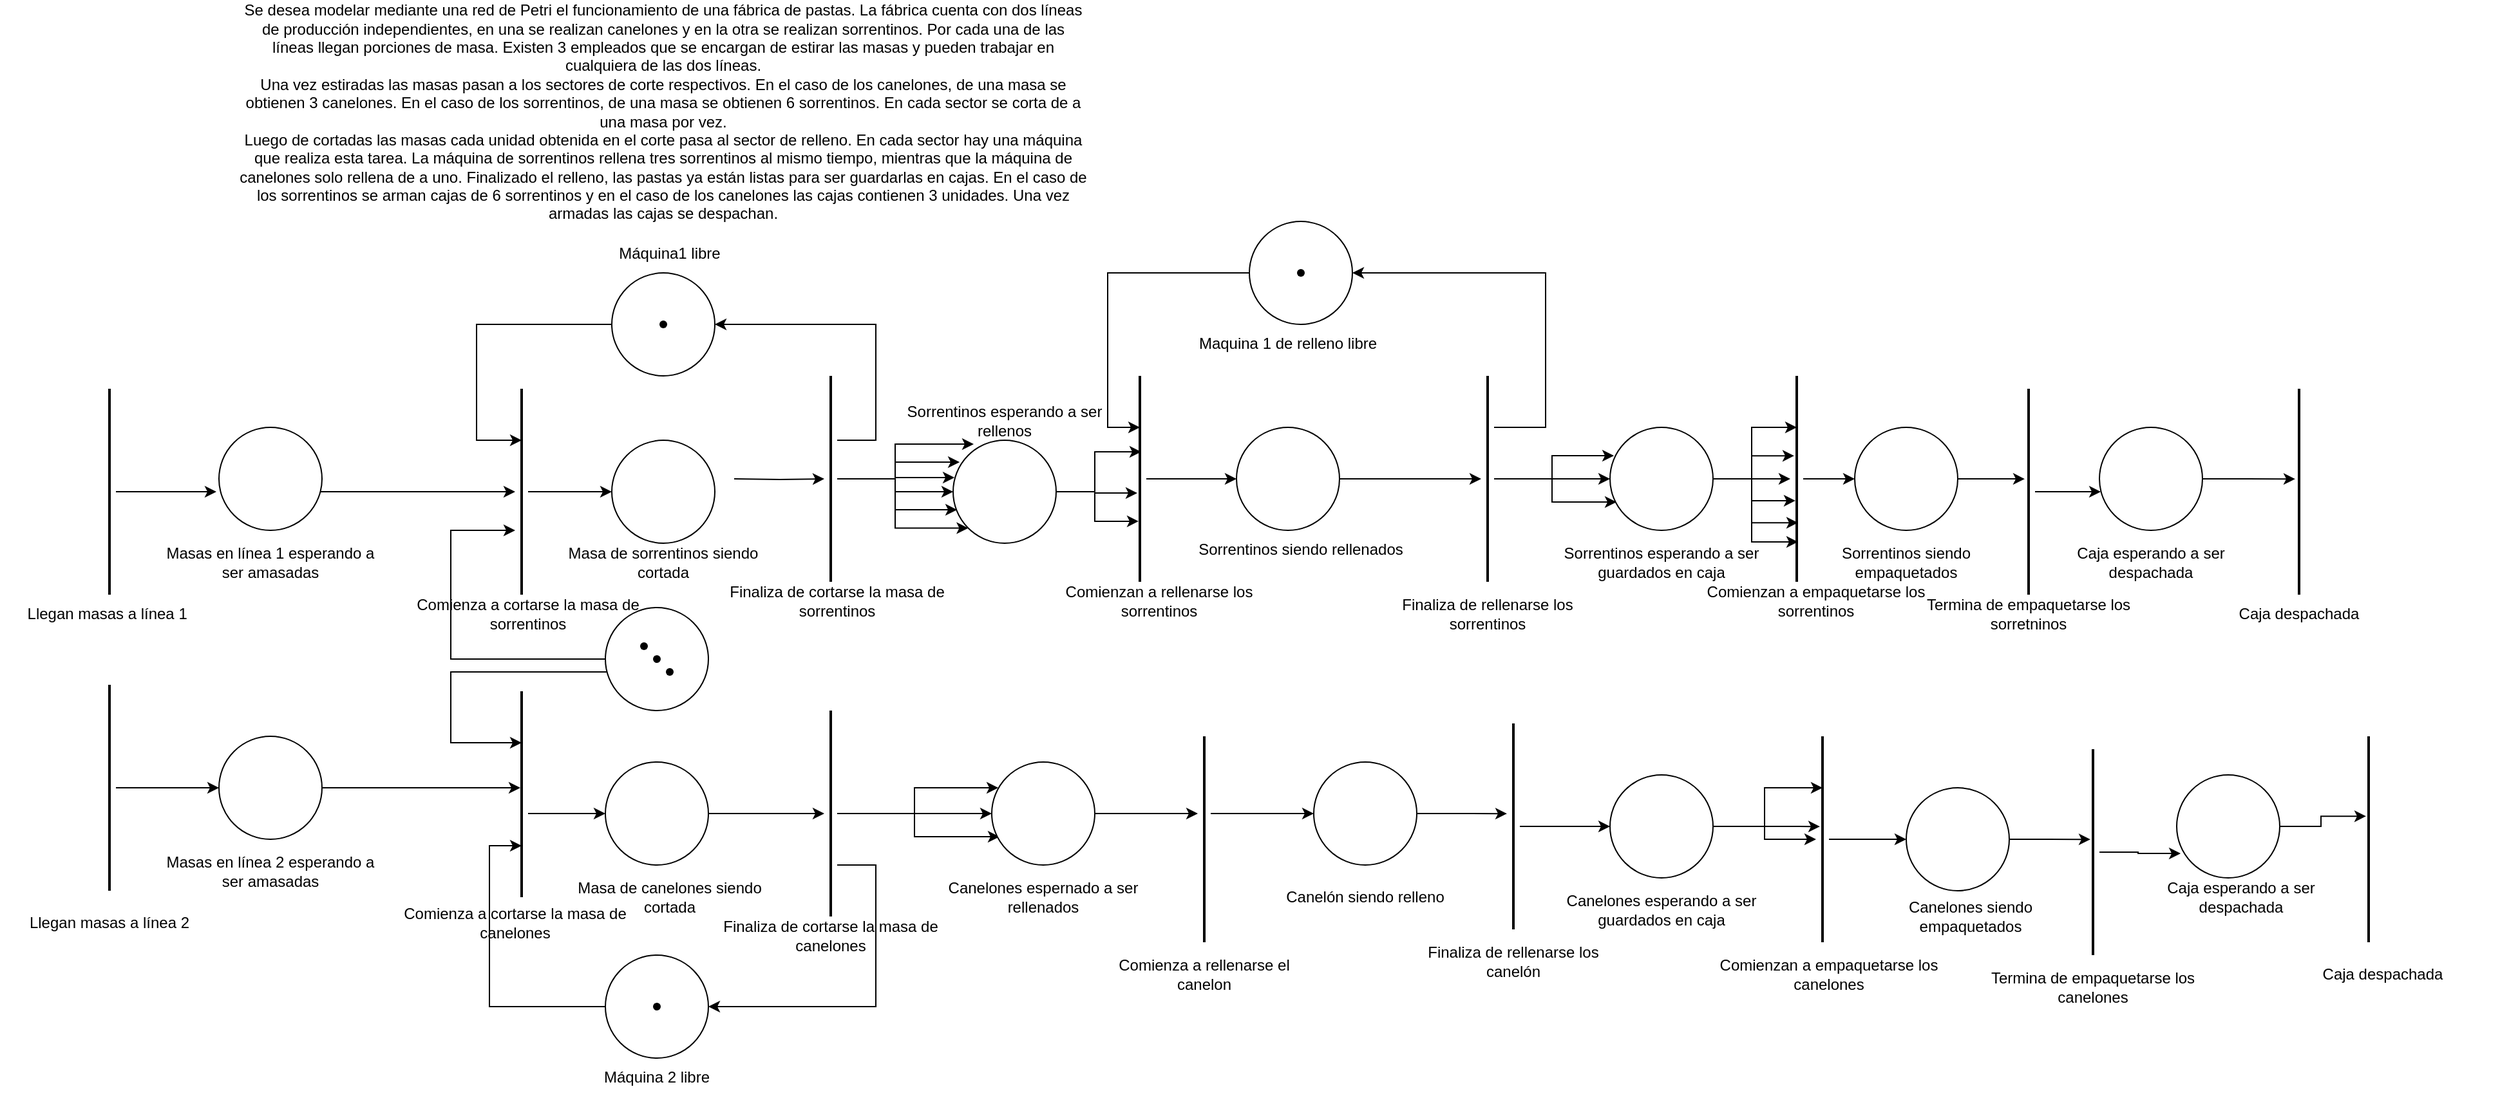 <mxfile version="15.4.0" type="device"><diagram id="xqLgy8VRhiOOU_r5yKbl" name="Página-1"><mxGraphModel dx="2489" dy="822" grid="1" gridSize="10" guides="1" tooltips="1" connect="1" arrows="1" fold="1" page="1" pageScale="1" pageWidth="827" pageHeight="1169" math="0" shadow="0"><root><mxCell id="0"/><mxCell id="1" parent="0"/><mxCell id="R4Y9YYOJvOQY67acZTn8-1" value="Se desea modelar mediante una red de Petri el funcionamiento de una fábrica de pastas. La fábrica cuenta con dos líneas&#10;de producción independientes, en una se realizan canelones y en la otra se realizan sorrentinos. Por cada una de las&#10;líneas llegan porciones de masa. Existen 3 empleados que se encargan de estirar las masas y pueden trabajar en&#10;cualquiera de las dos líneas.&#10;Una vez estiradas las masas pasan a los sectores de corte respectivos. En el caso de los canelones, de una masa se&#10;obtienen 3 canelones. En el caso de los sorrentinos, de una masa se obtienen 6 sorrentinos. En cada sector se corta de a&#10;una masa por vez.&#10;Luego de cortadas las masas cada unidad obtenida en el corte pasa al sector de relleno. En cada sector hay una máquina&#10;que realiza esta tarea. La máquina de sorrentinos rellena tres sorrentinos al mismo tiempo, mientras que la máquina de&#10;canelones solo rellena de a uno. Finalizado el relleno, las pastas ya están listas para ser guardarlas en cajas. En el caso de&#10;los sorrentinos se arman cajas de 6 sorrentinos y en el caso de los canelones las cajas contienen 3 unidades. Una vez&#10;armadas las cajas se despachan." style="text;html=1;strokeColor=none;fillColor=none;align=center;verticalAlign=middle;whiteSpace=wrap;rounded=0;" parent="1" vertex="1"><mxGeometry x="-190" y="120" width="1030" height="30" as="geometry"/></mxCell><mxCell id="R4Y9YYOJvOQY67acZTn8-5" style="edgeStyle=orthogonalEdgeStyle;rounded=0;orthogonalLoop=1;jettySize=auto;html=1;entryX=-0.025;entryY=0.625;entryDx=0;entryDy=0;entryPerimeter=0;" parent="1" source="R4Y9YYOJvOQY67acZTn8-2" target="R4Y9YYOJvOQY67acZTn8-3" edge="1"><mxGeometry relative="1" as="geometry"/></mxCell><mxCell id="R4Y9YYOJvOQY67acZTn8-2" value="" style="line;strokeWidth=2;direction=south;html=1;" parent="1" vertex="1"><mxGeometry x="-110" y="350" width="10" height="160" as="geometry"/></mxCell><mxCell id="ZokrCHqiq8EtfiABMRdl-4" style="edgeStyle=orthogonalEdgeStyle;rounded=0;orthogonalLoop=1;jettySize=auto;html=1;" edge="1" parent="1" source="R4Y9YYOJvOQY67acZTn8-3" target="ZokrCHqiq8EtfiABMRdl-1"><mxGeometry relative="1" as="geometry"><Array as="points"><mxPoint x="100" y="430"/><mxPoint x="100" y="430"/></Array></mxGeometry></mxCell><mxCell id="R4Y9YYOJvOQY67acZTn8-3" value="" style="ellipse;whiteSpace=wrap;html=1;aspect=fixed;" parent="1" vertex="1"><mxGeometry x="-20" y="380" width="80" height="80" as="geometry"/></mxCell><mxCell id="R4Y9YYOJvOQY67acZTn8-4" value="Llegan masas a línea 1&amp;nbsp;" style="text;html=1;strokeColor=none;fillColor=none;align=center;verticalAlign=middle;whiteSpace=wrap;rounded=0;" parent="1" vertex="1"><mxGeometry x="-175" y="510" width="140" height="30" as="geometry"/></mxCell><mxCell id="R4Y9YYOJvOQY67acZTn8-9" style="edgeStyle=orthogonalEdgeStyle;rounded=0;orthogonalLoop=1;jettySize=auto;html=1;entryX=0;entryY=0.5;entryDx=0;entryDy=0;" parent="1" source="R4Y9YYOJvOQY67acZTn8-6" target="R4Y9YYOJvOQY67acZTn8-8" edge="1"><mxGeometry relative="1" as="geometry"/></mxCell><mxCell id="R4Y9YYOJvOQY67acZTn8-6" value="" style="line;strokeWidth=2;direction=south;html=1;" parent="1" vertex="1"><mxGeometry x="-110" y="580" width="10" height="160" as="geometry"/></mxCell><mxCell id="R4Y9YYOJvOQY67acZTn8-7" value="Llegan masas a línea 2" style="text;html=1;strokeColor=none;fillColor=none;align=center;verticalAlign=middle;whiteSpace=wrap;rounded=0;" parent="1" vertex="1"><mxGeometry x="-175" y="750" width="140" height="30" as="geometry"/></mxCell><mxCell id="ZokrCHqiq8EtfiABMRdl-3" style="edgeStyle=orthogonalEdgeStyle;rounded=0;orthogonalLoop=1;jettySize=auto;html=1;entryX=0.469;entryY=0.6;entryDx=0;entryDy=0;entryPerimeter=0;" edge="1" parent="1" source="R4Y9YYOJvOQY67acZTn8-8" target="ZokrCHqiq8EtfiABMRdl-2"><mxGeometry relative="1" as="geometry"/></mxCell><mxCell id="R4Y9YYOJvOQY67acZTn8-8" value="" style="ellipse;whiteSpace=wrap;html=1;aspect=fixed;" parent="1" vertex="1"><mxGeometry x="-20" y="620" width="80" height="80" as="geometry"/></mxCell><mxCell id="R4Y9YYOJvOQY67acZTn8-11" value="Masas en línea 2 esperando a ser amasadas" style="text;html=1;strokeColor=none;fillColor=none;align=center;verticalAlign=middle;whiteSpace=wrap;rounded=0;" parent="1" vertex="1"><mxGeometry x="-70" y="710" width="180" height="30" as="geometry"/></mxCell><mxCell id="R4Y9YYOJvOQY67acZTn8-12" value="Masas en línea 1 esperando a ser amasadas" style="text;html=1;strokeColor=none;fillColor=none;align=center;verticalAlign=middle;whiteSpace=wrap;rounded=0;" parent="1" vertex="1"><mxGeometry x="-70" y="470" width="180" height="30" as="geometry"/></mxCell><mxCell id="ZokrCHqiq8EtfiABMRdl-12" style="edgeStyle=orthogonalEdgeStyle;rounded=0;orthogonalLoop=1;jettySize=auto;html=1;entryX=0;entryY=0.5;entryDx=0;entryDy=0;" edge="1" parent="1" source="ZokrCHqiq8EtfiABMRdl-1" target="ZokrCHqiq8EtfiABMRdl-11"><mxGeometry relative="1" as="geometry"/></mxCell><mxCell id="ZokrCHqiq8EtfiABMRdl-1" value="" style="line;strokeWidth=2;direction=south;html=1;" vertex="1" parent="1"><mxGeometry x="210" y="350" width="10" height="160" as="geometry"/></mxCell><mxCell id="ZokrCHqiq8EtfiABMRdl-14" style="edgeStyle=orthogonalEdgeStyle;rounded=0;orthogonalLoop=1;jettySize=auto;html=1;" edge="1" parent="1" source="ZokrCHqiq8EtfiABMRdl-2" target="ZokrCHqiq8EtfiABMRdl-13"><mxGeometry relative="1" as="geometry"><Array as="points"><mxPoint x="240" y="680"/><mxPoint x="240" y="680"/></Array></mxGeometry></mxCell><mxCell id="ZokrCHqiq8EtfiABMRdl-2" value="" style="line;strokeWidth=2;direction=south;html=1;" vertex="1" parent="1"><mxGeometry x="210" y="585" width="10" height="160" as="geometry"/></mxCell><mxCell id="ZokrCHqiq8EtfiABMRdl-6" style="edgeStyle=orthogonalEdgeStyle;rounded=0;orthogonalLoop=1;jettySize=auto;html=1;" edge="1" parent="1" source="ZokrCHqiq8EtfiABMRdl-5" target="ZokrCHqiq8EtfiABMRdl-1"><mxGeometry relative="1" as="geometry"><Array as="points"><mxPoint x="160" y="560"/><mxPoint x="160" y="460"/></Array></mxGeometry></mxCell><mxCell id="ZokrCHqiq8EtfiABMRdl-7" style="edgeStyle=orthogonalEdgeStyle;rounded=0;orthogonalLoop=1;jettySize=auto;html=1;entryX=0.25;entryY=0.5;entryDx=0;entryDy=0;entryPerimeter=0;" edge="1" parent="1" source="ZokrCHqiq8EtfiABMRdl-5" target="ZokrCHqiq8EtfiABMRdl-2"><mxGeometry relative="1" as="geometry"><Array as="points"><mxPoint x="160" y="570"/><mxPoint x="160" y="625"/></Array></mxGeometry></mxCell><mxCell id="ZokrCHqiq8EtfiABMRdl-5" value="" style="ellipse;whiteSpace=wrap;html=1;aspect=fixed;" vertex="1" parent="1"><mxGeometry x="280" y="520" width="80" height="80" as="geometry"/></mxCell><mxCell id="ZokrCHqiq8EtfiABMRdl-8" value="" style="shape=waypoint;sketch=0;fillStyle=solid;size=6;pointerEvents=1;points=[];fillColor=none;resizable=0;rotatable=0;perimeter=centerPerimeter;snapToPoint=1;" vertex="1" parent="1"><mxGeometry x="290" y="530" width="40" height="40" as="geometry"/></mxCell><mxCell id="ZokrCHqiq8EtfiABMRdl-9" value="" style="shape=waypoint;sketch=0;fillStyle=solid;size=6;pointerEvents=1;points=[];fillColor=none;resizable=0;rotatable=0;perimeter=centerPerimeter;snapToPoint=1;" vertex="1" parent="1"><mxGeometry x="300" y="540" width="40" height="40" as="geometry"/></mxCell><mxCell id="ZokrCHqiq8EtfiABMRdl-10" value="" style="shape=waypoint;sketch=0;fillStyle=solid;size=6;pointerEvents=1;points=[];fillColor=none;resizable=0;rotatable=0;perimeter=centerPerimeter;snapToPoint=1;" vertex="1" parent="1"><mxGeometry x="310" y="550" width="40" height="40" as="geometry"/></mxCell><mxCell id="ZokrCHqiq8EtfiABMRdl-17" style="edgeStyle=orthogonalEdgeStyle;rounded=0;orthogonalLoop=1;jettySize=auto;html=1;" edge="1" parent="1" target="ZokrCHqiq8EtfiABMRdl-16"><mxGeometry relative="1" as="geometry"><mxPoint x="380" y="420" as="sourcePoint"/></mxGeometry></mxCell><mxCell id="ZokrCHqiq8EtfiABMRdl-11" value="" style="ellipse;whiteSpace=wrap;html=1;aspect=fixed;" vertex="1" parent="1"><mxGeometry x="285" y="390" width="80" height="80" as="geometry"/></mxCell><mxCell id="ZokrCHqiq8EtfiABMRdl-25" style="edgeStyle=orthogonalEdgeStyle;rounded=0;orthogonalLoop=1;jettySize=auto;html=1;" edge="1" parent="1" source="ZokrCHqiq8EtfiABMRdl-13" target="ZokrCHqiq8EtfiABMRdl-23"><mxGeometry relative="1" as="geometry"/></mxCell><mxCell id="ZokrCHqiq8EtfiABMRdl-13" value="" style="ellipse;whiteSpace=wrap;html=1;aspect=fixed;" vertex="1" parent="1"><mxGeometry x="280" y="640" width="80" height="80" as="geometry"/></mxCell><mxCell id="ZokrCHqiq8EtfiABMRdl-15" value="Masa de sorrentinos siendo cortada" style="text;html=1;strokeColor=none;fillColor=none;align=center;verticalAlign=middle;whiteSpace=wrap;rounded=0;" vertex="1" parent="1"><mxGeometry x="235" y="470" width="180" height="30" as="geometry"/></mxCell><mxCell id="ZokrCHqiq8EtfiABMRdl-20" style="edgeStyle=orthogonalEdgeStyle;rounded=0;orthogonalLoop=1;jettySize=auto;html=1;entryX=1;entryY=0.5;entryDx=0;entryDy=0;" edge="1" parent="1" source="ZokrCHqiq8EtfiABMRdl-16" target="ZokrCHqiq8EtfiABMRdl-18"><mxGeometry relative="1" as="geometry"><Array as="points"><mxPoint x="490" y="390"/><mxPoint x="490" y="300"/></Array></mxGeometry></mxCell><mxCell id="ZokrCHqiq8EtfiABMRdl-37" style="edgeStyle=orthogonalEdgeStyle;rounded=0;orthogonalLoop=1;jettySize=auto;html=1;entryX=0.013;entryY=0.363;entryDx=0;entryDy=0;entryPerimeter=0;" edge="1" parent="1" source="ZokrCHqiq8EtfiABMRdl-16" target="ZokrCHqiq8EtfiABMRdl-32"><mxGeometry relative="1" as="geometry"/></mxCell><mxCell id="ZokrCHqiq8EtfiABMRdl-38" style="edgeStyle=orthogonalEdgeStyle;rounded=0;orthogonalLoop=1;jettySize=auto;html=1;entryX=0;entryY=0.5;entryDx=0;entryDy=0;" edge="1" parent="1" source="ZokrCHqiq8EtfiABMRdl-16" target="ZokrCHqiq8EtfiABMRdl-32"><mxGeometry relative="1" as="geometry"/></mxCell><mxCell id="ZokrCHqiq8EtfiABMRdl-39" style="edgeStyle=orthogonalEdgeStyle;rounded=0;orthogonalLoop=1;jettySize=auto;html=1;entryX=0.038;entryY=0.675;entryDx=0;entryDy=0;entryPerimeter=0;" edge="1" parent="1" source="ZokrCHqiq8EtfiABMRdl-16" target="ZokrCHqiq8EtfiABMRdl-32"><mxGeometry relative="1" as="geometry"/></mxCell><mxCell id="ZokrCHqiq8EtfiABMRdl-40" style="edgeStyle=orthogonalEdgeStyle;rounded=0;orthogonalLoop=1;jettySize=auto;html=1;entryX=0.063;entryY=0.213;entryDx=0;entryDy=0;entryPerimeter=0;" edge="1" parent="1" source="ZokrCHqiq8EtfiABMRdl-16" target="ZokrCHqiq8EtfiABMRdl-32"><mxGeometry relative="1" as="geometry"/></mxCell><mxCell id="ZokrCHqiq8EtfiABMRdl-41" style="edgeStyle=orthogonalEdgeStyle;rounded=0;orthogonalLoop=1;jettySize=auto;html=1;entryX=0;entryY=1;entryDx=0;entryDy=0;" edge="1" parent="1" source="ZokrCHqiq8EtfiABMRdl-16" target="ZokrCHqiq8EtfiABMRdl-32"><mxGeometry relative="1" as="geometry"/></mxCell><mxCell id="ZokrCHqiq8EtfiABMRdl-42" style="edgeStyle=orthogonalEdgeStyle;rounded=0;orthogonalLoop=1;jettySize=auto;html=1;entryX=0.2;entryY=0.038;entryDx=0;entryDy=0;entryPerimeter=0;" edge="1" parent="1" source="ZokrCHqiq8EtfiABMRdl-16" target="ZokrCHqiq8EtfiABMRdl-32"><mxGeometry relative="1" as="geometry"/></mxCell><mxCell id="ZokrCHqiq8EtfiABMRdl-16" value="" style="line;strokeWidth=2;direction=south;html=1;" vertex="1" parent="1"><mxGeometry x="450" y="340" width="10" height="160" as="geometry"/></mxCell><mxCell id="ZokrCHqiq8EtfiABMRdl-21" style="edgeStyle=orthogonalEdgeStyle;rounded=0;orthogonalLoop=1;jettySize=auto;html=1;entryX=0.25;entryY=0.5;entryDx=0;entryDy=0;entryPerimeter=0;" edge="1" parent="1" source="ZokrCHqiq8EtfiABMRdl-18" target="ZokrCHqiq8EtfiABMRdl-1"><mxGeometry relative="1" as="geometry"><Array as="points"><mxPoint x="180" y="300"/><mxPoint x="180" y="390"/></Array></mxGeometry></mxCell><mxCell id="ZokrCHqiq8EtfiABMRdl-18" value="" style="ellipse;whiteSpace=wrap;html=1;aspect=fixed;" vertex="1" parent="1"><mxGeometry x="285" y="260" width="80" height="80" as="geometry"/></mxCell><mxCell id="ZokrCHqiq8EtfiABMRdl-19" value="" style="shape=waypoint;sketch=0;fillStyle=solid;size=6;pointerEvents=1;points=[];fillColor=none;resizable=0;rotatable=0;perimeter=centerPerimeter;snapToPoint=1;" vertex="1" parent="1"><mxGeometry x="305" y="280" width="40" height="40" as="geometry"/></mxCell><mxCell id="ZokrCHqiq8EtfiABMRdl-27" style="edgeStyle=orthogonalEdgeStyle;rounded=0;orthogonalLoop=1;jettySize=auto;html=1;entryX=0.75;entryY=0.5;entryDx=0;entryDy=0;entryPerimeter=0;" edge="1" parent="1" source="ZokrCHqiq8EtfiABMRdl-22" target="ZokrCHqiq8EtfiABMRdl-2"><mxGeometry relative="1" as="geometry"><Array as="points"><mxPoint x="190" y="830"/><mxPoint x="190" y="705"/></Array></mxGeometry></mxCell><mxCell id="ZokrCHqiq8EtfiABMRdl-22" value="" style="ellipse;whiteSpace=wrap;html=1;aspect=fixed;" vertex="1" parent="1"><mxGeometry x="280" y="790" width="80" height="80" as="geometry"/></mxCell><mxCell id="ZokrCHqiq8EtfiABMRdl-26" style="edgeStyle=orthogonalEdgeStyle;rounded=0;orthogonalLoop=1;jettySize=auto;html=1;entryX=1;entryY=0.5;entryDx=0;entryDy=0;" edge="1" parent="1" source="ZokrCHqiq8EtfiABMRdl-23" target="ZokrCHqiq8EtfiABMRdl-22"><mxGeometry relative="1" as="geometry"><Array as="points"><mxPoint x="490" y="720"/><mxPoint x="490" y="830"/></Array></mxGeometry></mxCell><mxCell id="ZokrCHqiq8EtfiABMRdl-87" style="edgeStyle=orthogonalEdgeStyle;rounded=0;orthogonalLoop=1;jettySize=auto;html=1;entryX=0;entryY=0.5;entryDx=0;entryDy=0;" edge="1" parent="1" source="ZokrCHqiq8EtfiABMRdl-23" target="ZokrCHqiq8EtfiABMRdl-86"><mxGeometry relative="1" as="geometry"/></mxCell><mxCell id="ZokrCHqiq8EtfiABMRdl-88" style="edgeStyle=orthogonalEdgeStyle;rounded=0;orthogonalLoop=1;jettySize=auto;html=1;entryX=0.063;entryY=0.25;entryDx=0;entryDy=0;entryPerimeter=0;" edge="1" parent="1" source="ZokrCHqiq8EtfiABMRdl-23" target="ZokrCHqiq8EtfiABMRdl-86"><mxGeometry relative="1" as="geometry"/></mxCell><mxCell id="ZokrCHqiq8EtfiABMRdl-89" style="edgeStyle=orthogonalEdgeStyle;rounded=0;orthogonalLoop=1;jettySize=auto;html=1;entryX=0.075;entryY=0.725;entryDx=0;entryDy=0;entryPerimeter=0;" edge="1" parent="1" source="ZokrCHqiq8EtfiABMRdl-23" target="ZokrCHqiq8EtfiABMRdl-86"><mxGeometry relative="1" as="geometry"/></mxCell><mxCell id="ZokrCHqiq8EtfiABMRdl-23" value="" style="line;strokeWidth=2;direction=south;html=1;" vertex="1" parent="1"><mxGeometry x="450" y="600" width="10" height="160" as="geometry"/></mxCell><mxCell id="ZokrCHqiq8EtfiABMRdl-28" value="" style="shape=waypoint;sketch=0;fillStyle=solid;size=6;pointerEvents=1;points=[];fillColor=none;resizable=0;rotatable=0;perimeter=centerPerimeter;snapToPoint=1;" vertex="1" parent="1"><mxGeometry x="300" y="810" width="40" height="40" as="geometry"/></mxCell><mxCell id="ZokrCHqiq8EtfiABMRdl-29" value="Masa de canelones siendo cortada" style="text;html=1;strokeColor=none;fillColor=none;align=center;verticalAlign=middle;whiteSpace=wrap;rounded=0;" vertex="1" parent="1"><mxGeometry x="240" y="730" width="180" height="30" as="geometry"/></mxCell><mxCell id="ZokrCHqiq8EtfiABMRdl-30" value="Máquina1 libre" style="text;html=1;strokeColor=none;fillColor=none;align=center;verticalAlign=middle;whiteSpace=wrap;rounded=0;" vertex="1" parent="1"><mxGeometry x="240" y="230" width="180" height="30" as="geometry"/></mxCell><mxCell id="ZokrCHqiq8EtfiABMRdl-31" value="Máquina 2 libre" style="text;html=1;strokeColor=none;fillColor=none;align=center;verticalAlign=middle;whiteSpace=wrap;rounded=0;" vertex="1" parent="1"><mxGeometry x="230" y="870" width="180" height="30" as="geometry"/></mxCell><mxCell id="ZokrCHqiq8EtfiABMRdl-45" style="edgeStyle=orthogonalEdgeStyle;rounded=0;orthogonalLoop=1;jettySize=auto;html=1;entryX=0.369;entryY=0.4;entryDx=0;entryDy=0;entryPerimeter=0;" edge="1" parent="1" source="ZokrCHqiq8EtfiABMRdl-32" target="ZokrCHqiq8EtfiABMRdl-43"><mxGeometry relative="1" as="geometry"/></mxCell><mxCell id="ZokrCHqiq8EtfiABMRdl-46" style="edgeStyle=orthogonalEdgeStyle;rounded=0;orthogonalLoop=1;jettySize=auto;html=1;entryX=0.569;entryY=0.7;entryDx=0;entryDy=0;entryPerimeter=0;" edge="1" parent="1" source="ZokrCHqiq8EtfiABMRdl-32" target="ZokrCHqiq8EtfiABMRdl-43"><mxGeometry relative="1" as="geometry"/></mxCell><mxCell id="ZokrCHqiq8EtfiABMRdl-47" style="edgeStyle=orthogonalEdgeStyle;rounded=0;orthogonalLoop=1;jettySize=auto;html=1;entryX=0.706;entryY=0.6;entryDx=0;entryDy=0;entryPerimeter=0;" edge="1" parent="1" source="ZokrCHqiq8EtfiABMRdl-32" target="ZokrCHqiq8EtfiABMRdl-43"><mxGeometry relative="1" as="geometry"/></mxCell><mxCell id="ZokrCHqiq8EtfiABMRdl-32" value="" style="ellipse;whiteSpace=wrap;html=1;aspect=fixed;" vertex="1" parent="1"><mxGeometry x="550" y="390" width="80" height="80" as="geometry"/></mxCell><mxCell id="ZokrCHqiq8EtfiABMRdl-33" value="Finaliza de cortarse la masa de sorrentinos" style="text;html=1;strokeColor=none;fillColor=none;align=center;verticalAlign=middle;whiteSpace=wrap;rounded=0;" vertex="1" parent="1"><mxGeometry x="370" y="500" width="180" height="30" as="geometry"/></mxCell><mxCell id="ZokrCHqiq8EtfiABMRdl-34" value="Comienza a cortarse la masa de sorrentinos" style="text;html=1;strokeColor=none;fillColor=none;align=center;verticalAlign=middle;whiteSpace=wrap;rounded=0;" vertex="1" parent="1"><mxGeometry x="130" y="510" width="180" height="30" as="geometry"/></mxCell><mxCell id="ZokrCHqiq8EtfiABMRdl-35" value="Comienza a cortarse la masa de canelones" style="text;html=1;strokeColor=none;fillColor=none;align=center;verticalAlign=middle;whiteSpace=wrap;rounded=0;" vertex="1" parent="1"><mxGeometry x="120" y="750" width="180" height="30" as="geometry"/></mxCell><mxCell id="ZokrCHqiq8EtfiABMRdl-36" value="Finaliza de cortarse la masa de canelones" style="text;html=1;strokeColor=none;fillColor=none;align=center;verticalAlign=middle;whiteSpace=wrap;rounded=0;" vertex="1" parent="1"><mxGeometry x="365" y="760" width="180" height="30" as="geometry"/></mxCell><mxCell id="ZokrCHqiq8EtfiABMRdl-49" style="edgeStyle=orthogonalEdgeStyle;rounded=0;orthogonalLoop=1;jettySize=auto;html=1;entryX=0;entryY=0.5;entryDx=0;entryDy=0;" edge="1" parent="1" source="ZokrCHqiq8EtfiABMRdl-43" target="ZokrCHqiq8EtfiABMRdl-48"><mxGeometry relative="1" as="geometry"/></mxCell><mxCell id="ZokrCHqiq8EtfiABMRdl-43" value="" style="line;strokeWidth=2;direction=south;html=1;" vertex="1" parent="1"><mxGeometry x="690" y="340" width="10" height="160" as="geometry"/></mxCell><mxCell id="ZokrCHqiq8EtfiABMRdl-44" value="Comienzan a rellenarse los sorrentinos" style="text;html=1;strokeColor=none;fillColor=none;align=center;verticalAlign=middle;whiteSpace=wrap;rounded=0;" vertex="1" parent="1"><mxGeometry x="620" y="500" width="180" height="30" as="geometry"/></mxCell><mxCell id="ZokrCHqiq8EtfiABMRdl-53" style="edgeStyle=orthogonalEdgeStyle;rounded=0;orthogonalLoop=1;jettySize=auto;html=1;" edge="1" parent="1" source="ZokrCHqiq8EtfiABMRdl-48" target="ZokrCHqiq8EtfiABMRdl-51"><mxGeometry relative="1" as="geometry"/></mxCell><mxCell id="ZokrCHqiq8EtfiABMRdl-48" value="" style="ellipse;whiteSpace=wrap;html=1;aspect=fixed;" vertex="1" parent="1"><mxGeometry x="770" y="380" width="80" height="80" as="geometry"/></mxCell><mxCell id="ZokrCHqiq8EtfiABMRdl-50" value="Sorrentinos siendo rellenados" style="text;html=1;strokeColor=none;fillColor=none;align=center;verticalAlign=middle;whiteSpace=wrap;rounded=0;" vertex="1" parent="1"><mxGeometry x="730" y="460" width="180" height="30" as="geometry"/></mxCell><mxCell id="ZokrCHqiq8EtfiABMRdl-57" style="edgeStyle=orthogonalEdgeStyle;rounded=0;orthogonalLoop=1;jettySize=auto;html=1;entryX=1;entryY=0.5;entryDx=0;entryDy=0;" edge="1" parent="1" source="ZokrCHqiq8EtfiABMRdl-51" target="ZokrCHqiq8EtfiABMRdl-54"><mxGeometry relative="1" as="geometry"><Array as="points"><mxPoint x="1010" y="380"/><mxPoint x="1010" y="260"/></Array></mxGeometry></mxCell><mxCell id="ZokrCHqiq8EtfiABMRdl-60" style="edgeStyle=orthogonalEdgeStyle;rounded=0;orthogonalLoop=1;jettySize=auto;html=1;entryX=0.038;entryY=0.275;entryDx=0;entryDy=0;entryPerimeter=0;" edge="1" parent="1" source="ZokrCHqiq8EtfiABMRdl-51" target="ZokrCHqiq8EtfiABMRdl-59"><mxGeometry relative="1" as="geometry"/></mxCell><mxCell id="ZokrCHqiq8EtfiABMRdl-61" style="edgeStyle=orthogonalEdgeStyle;rounded=0;orthogonalLoop=1;jettySize=auto;html=1;entryX=0;entryY=0.5;entryDx=0;entryDy=0;" edge="1" parent="1" source="ZokrCHqiq8EtfiABMRdl-51" target="ZokrCHqiq8EtfiABMRdl-59"><mxGeometry relative="1" as="geometry"/></mxCell><mxCell id="ZokrCHqiq8EtfiABMRdl-62" style="edgeStyle=orthogonalEdgeStyle;rounded=0;orthogonalLoop=1;jettySize=auto;html=1;entryX=0.063;entryY=0.725;entryDx=0;entryDy=0;entryPerimeter=0;" edge="1" parent="1" source="ZokrCHqiq8EtfiABMRdl-51" target="ZokrCHqiq8EtfiABMRdl-59"><mxGeometry relative="1" as="geometry"/></mxCell><mxCell id="ZokrCHqiq8EtfiABMRdl-51" value="" style="line;strokeWidth=2;direction=south;html=1;" vertex="1" parent="1"><mxGeometry x="960" y="340" width="10" height="160" as="geometry"/></mxCell><mxCell id="ZokrCHqiq8EtfiABMRdl-52" value="Finaliza de rellenarse los sorrentinos" style="text;html=1;strokeColor=none;fillColor=none;align=center;verticalAlign=middle;whiteSpace=wrap;rounded=0;" vertex="1" parent="1"><mxGeometry x="875" y="510" width="180" height="30" as="geometry"/></mxCell><mxCell id="ZokrCHqiq8EtfiABMRdl-58" style="edgeStyle=orthogonalEdgeStyle;rounded=0;orthogonalLoop=1;jettySize=auto;html=1;entryX=0.25;entryY=0.5;entryDx=0;entryDy=0;entryPerimeter=0;" edge="1" parent="1" source="ZokrCHqiq8EtfiABMRdl-54" target="ZokrCHqiq8EtfiABMRdl-43"><mxGeometry relative="1" as="geometry"><Array as="points"><mxPoint x="670" y="260"/><mxPoint x="670" y="380"/></Array></mxGeometry></mxCell><mxCell id="ZokrCHqiq8EtfiABMRdl-54" value="" style="ellipse;whiteSpace=wrap;html=1;aspect=fixed;" vertex="1" parent="1"><mxGeometry x="780" y="220" width="80" height="80" as="geometry"/></mxCell><mxCell id="ZokrCHqiq8EtfiABMRdl-55" value="" style="shape=waypoint;sketch=0;fillStyle=solid;size=6;pointerEvents=1;points=[];fillColor=none;resizable=0;rotatable=0;perimeter=centerPerimeter;snapToPoint=1;" vertex="1" parent="1"><mxGeometry x="800" y="240" width="40" height="40" as="geometry"/></mxCell><mxCell id="ZokrCHqiq8EtfiABMRdl-56" value="Maquina 1 de relleno libre" style="text;html=1;strokeColor=none;fillColor=none;align=center;verticalAlign=middle;whiteSpace=wrap;rounded=0;" vertex="1" parent="1"><mxGeometry x="720" y="300" width="180" height="30" as="geometry"/></mxCell><mxCell id="ZokrCHqiq8EtfiABMRdl-67" style="edgeStyle=orthogonalEdgeStyle;rounded=0;orthogonalLoop=1;jettySize=auto;html=1;entryX=0.25;entryY=0.5;entryDx=0;entryDy=0;entryPerimeter=0;" edge="1" parent="1" source="ZokrCHqiq8EtfiABMRdl-59" target="ZokrCHqiq8EtfiABMRdl-65"><mxGeometry relative="1" as="geometry"/></mxCell><mxCell id="ZokrCHqiq8EtfiABMRdl-69" style="edgeStyle=orthogonalEdgeStyle;rounded=0;orthogonalLoop=1;jettySize=auto;html=1;" edge="1" parent="1" source="ZokrCHqiq8EtfiABMRdl-59" target="ZokrCHqiq8EtfiABMRdl-65"><mxGeometry relative="1" as="geometry"/></mxCell><mxCell id="ZokrCHqiq8EtfiABMRdl-70" style="edgeStyle=orthogonalEdgeStyle;rounded=0;orthogonalLoop=1;jettySize=auto;html=1;entryX=0.388;entryY=0.7;entryDx=0;entryDy=0;entryPerimeter=0;" edge="1" parent="1" source="ZokrCHqiq8EtfiABMRdl-59" target="ZokrCHqiq8EtfiABMRdl-65"><mxGeometry relative="1" as="geometry"/></mxCell><mxCell id="ZokrCHqiq8EtfiABMRdl-71" style="edgeStyle=orthogonalEdgeStyle;rounded=0;orthogonalLoop=1;jettySize=auto;html=1;entryX=0.606;entryY=0.6;entryDx=0;entryDy=0;entryPerimeter=0;" edge="1" parent="1" source="ZokrCHqiq8EtfiABMRdl-59" target="ZokrCHqiq8EtfiABMRdl-65"><mxGeometry relative="1" as="geometry"/></mxCell><mxCell id="ZokrCHqiq8EtfiABMRdl-72" style="edgeStyle=orthogonalEdgeStyle;rounded=0;orthogonalLoop=1;jettySize=auto;html=1;entryX=0.713;entryY=0.4;entryDx=0;entryDy=0;entryPerimeter=0;" edge="1" parent="1" source="ZokrCHqiq8EtfiABMRdl-59" target="ZokrCHqiq8EtfiABMRdl-65"><mxGeometry relative="1" as="geometry"/></mxCell><mxCell id="ZokrCHqiq8EtfiABMRdl-73" style="edgeStyle=orthogonalEdgeStyle;rounded=0;orthogonalLoop=1;jettySize=auto;html=1;entryX=0.806;entryY=0.4;entryDx=0;entryDy=0;entryPerimeter=0;" edge="1" parent="1" source="ZokrCHqiq8EtfiABMRdl-59" target="ZokrCHqiq8EtfiABMRdl-65"><mxGeometry relative="1" as="geometry"/></mxCell><mxCell id="ZokrCHqiq8EtfiABMRdl-59" value="" style="ellipse;whiteSpace=wrap;html=1;aspect=fixed;" vertex="1" parent="1"><mxGeometry x="1060" y="380" width="80" height="80" as="geometry"/></mxCell><mxCell id="ZokrCHqiq8EtfiABMRdl-63" value="Sorrentinos esperando a ser guardados en caja" style="text;html=1;strokeColor=none;fillColor=none;align=center;verticalAlign=middle;whiteSpace=wrap;rounded=0;" vertex="1" parent="1"><mxGeometry x="1010" y="470" width="180" height="30" as="geometry"/></mxCell><mxCell id="ZokrCHqiq8EtfiABMRdl-77" style="edgeStyle=orthogonalEdgeStyle;rounded=0;orthogonalLoop=1;jettySize=auto;html=1;entryX=0.438;entryY=0.8;entryDx=0;entryDy=0;entryPerimeter=0;" edge="1" parent="1" source="ZokrCHqiq8EtfiABMRdl-64" target="ZokrCHqiq8EtfiABMRdl-76"><mxGeometry relative="1" as="geometry"/></mxCell><mxCell id="ZokrCHqiq8EtfiABMRdl-64" value="" style="ellipse;whiteSpace=wrap;html=1;aspect=fixed;" vertex="1" parent="1"><mxGeometry x="1250" y="380" width="80" height="80" as="geometry"/></mxCell><mxCell id="ZokrCHqiq8EtfiABMRdl-75" style="edgeStyle=orthogonalEdgeStyle;rounded=0;orthogonalLoop=1;jettySize=auto;html=1;entryX=0;entryY=0.5;entryDx=0;entryDy=0;" edge="1" parent="1" source="ZokrCHqiq8EtfiABMRdl-65" target="ZokrCHqiq8EtfiABMRdl-64"><mxGeometry relative="1" as="geometry"/></mxCell><mxCell id="ZokrCHqiq8EtfiABMRdl-65" value="" style="line;strokeWidth=2;direction=south;html=1;" vertex="1" parent="1"><mxGeometry x="1200" y="340" width="10" height="160" as="geometry"/></mxCell><mxCell id="ZokrCHqiq8EtfiABMRdl-66" value="Comienzan a empaquetarse los sorrentinos" style="text;html=1;strokeColor=none;fillColor=none;align=center;verticalAlign=middle;whiteSpace=wrap;rounded=0;" vertex="1" parent="1"><mxGeometry x="1130" y="500" width="180" height="30" as="geometry"/></mxCell><mxCell id="ZokrCHqiq8EtfiABMRdl-74" value="Sorrentinos siendo empaquetados" style="text;html=1;strokeColor=none;fillColor=none;align=center;verticalAlign=middle;whiteSpace=wrap;rounded=0;" vertex="1" parent="1"><mxGeometry x="1200" y="470" width="180" height="30" as="geometry"/></mxCell><mxCell id="ZokrCHqiq8EtfiABMRdl-80" style="edgeStyle=orthogonalEdgeStyle;rounded=0;orthogonalLoop=1;jettySize=auto;html=1;entryX=0.013;entryY=0.625;entryDx=0;entryDy=0;entryPerimeter=0;" edge="1" parent="1" source="ZokrCHqiq8EtfiABMRdl-76" target="ZokrCHqiq8EtfiABMRdl-79"><mxGeometry relative="1" as="geometry"/></mxCell><mxCell id="ZokrCHqiq8EtfiABMRdl-76" value="" style="line;strokeWidth=2;direction=south;html=1;" vertex="1" parent="1"><mxGeometry x="1380" y="350" width="10" height="160" as="geometry"/></mxCell><mxCell id="ZokrCHqiq8EtfiABMRdl-78" value="Termina de empaquetarse los sorretninos" style="text;html=1;strokeColor=none;fillColor=none;align=center;verticalAlign=middle;whiteSpace=wrap;rounded=0;" vertex="1" parent="1"><mxGeometry x="1295" y="510" width="180" height="30" as="geometry"/></mxCell><mxCell id="ZokrCHqiq8EtfiABMRdl-84" style="edgeStyle=orthogonalEdgeStyle;rounded=0;orthogonalLoop=1;jettySize=auto;html=1;entryX=0.438;entryY=0.8;entryDx=0;entryDy=0;entryPerimeter=0;" edge="1" parent="1" source="ZokrCHqiq8EtfiABMRdl-79" target="ZokrCHqiq8EtfiABMRdl-82"><mxGeometry relative="1" as="geometry"/></mxCell><mxCell id="ZokrCHqiq8EtfiABMRdl-79" value="" style="ellipse;whiteSpace=wrap;html=1;aspect=fixed;" vertex="1" parent="1"><mxGeometry x="1440" y="380" width="80" height="80" as="geometry"/></mxCell><mxCell id="ZokrCHqiq8EtfiABMRdl-81" value="Caja esperando a ser despachada" style="text;html=1;strokeColor=none;fillColor=none;align=center;verticalAlign=middle;whiteSpace=wrap;rounded=0;" vertex="1" parent="1"><mxGeometry x="1390" y="470" width="180" height="30" as="geometry"/></mxCell><mxCell id="ZokrCHqiq8EtfiABMRdl-82" value="" style="line;strokeWidth=2;direction=south;html=1;" vertex="1" parent="1"><mxGeometry x="1590" y="350" width="10" height="160" as="geometry"/></mxCell><mxCell id="ZokrCHqiq8EtfiABMRdl-83" value="Caja despachada" style="text;html=1;strokeColor=none;fillColor=none;align=center;verticalAlign=middle;whiteSpace=wrap;rounded=0;" vertex="1" parent="1"><mxGeometry x="1505" y="510" width="180" height="30" as="geometry"/></mxCell><mxCell id="ZokrCHqiq8EtfiABMRdl-85" value="Sorrentinos esperando a ser rellenos" style="text;html=1;strokeColor=none;fillColor=none;align=center;verticalAlign=middle;whiteSpace=wrap;rounded=0;" vertex="1" parent="1"><mxGeometry x="500" y="360" width="180" height="30" as="geometry"/></mxCell><mxCell id="ZokrCHqiq8EtfiABMRdl-93" style="edgeStyle=orthogonalEdgeStyle;rounded=0;orthogonalLoop=1;jettySize=auto;html=1;entryX=0.375;entryY=1;entryDx=0;entryDy=0;entryPerimeter=0;" edge="1" parent="1" source="ZokrCHqiq8EtfiABMRdl-86" target="ZokrCHqiq8EtfiABMRdl-92"><mxGeometry relative="1" as="geometry"/></mxCell><mxCell id="ZokrCHqiq8EtfiABMRdl-86" value="" style="ellipse;whiteSpace=wrap;html=1;aspect=fixed;" vertex="1" parent="1"><mxGeometry x="580" y="640" width="80" height="80" as="geometry"/></mxCell><mxCell id="ZokrCHqiq8EtfiABMRdl-90" value="Canelones espernado a ser rellenados" style="text;html=1;strokeColor=none;fillColor=none;align=center;verticalAlign=middle;whiteSpace=wrap;rounded=0;" vertex="1" parent="1"><mxGeometry x="530" y="730" width="180" height="30" as="geometry"/></mxCell><mxCell id="ZokrCHqiq8EtfiABMRdl-96" style="edgeStyle=orthogonalEdgeStyle;rounded=0;orthogonalLoop=1;jettySize=auto;html=1;" edge="1" parent="1" source="ZokrCHqiq8EtfiABMRdl-92" target="ZokrCHqiq8EtfiABMRdl-95"><mxGeometry relative="1" as="geometry"><Array as="points"><mxPoint x="770" y="680"/><mxPoint x="770" y="680"/></Array></mxGeometry></mxCell><mxCell id="ZokrCHqiq8EtfiABMRdl-92" value="" style="line;strokeWidth=2;direction=south;html=1;" vertex="1" parent="1"><mxGeometry x="740" y="620" width="10" height="160" as="geometry"/></mxCell><mxCell id="ZokrCHqiq8EtfiABMRdl-94" value="Comienza a rellenarse el canelon" style="text;html=1;strokeColor=none;fillColor=none;align=center;verticalAlign=middle;whiteSpace=wrap;rounded=0;" vertex="1" parent="1"><mxGeometry x="655" y="790" width="180" height="30" as="geometry"/></mxCell><mxCell id="ZokrCHqiq8EtfiABMRdl-100" style="edgeStyle=orthogonalEdgeStyle;rounded=0;orthogonalLoop=1;jettySize=auto;html=1;entryX=0.438;entryY=1;entryDx=0;entryDy=0;entryPerimeter=0;" edge="1" parent="1" source="ZokrCHqiq8EtfiABMRdl-95" target="ZokrCHqiq8EtfiABMRdl-99"><mxGeometry relative="1" as="geometry"/></mxCell><mxCell id="ZokrCHqiq8EtfiABMRdl-95" value="" style="ellipse;whiteSpace=wrap;html=1;aspect=fixed;" vertex="1" parent="1"><mxGeometry x="830" y="640" width="80" height="80" as="geometry"/></mxCell><mxCell id="ZokrCHqiq8EtfiABMRdl-97" value="Canelón siendo relleno" style="text;html=1;strokeColor=none;fillColor=none;align=center;verticalAlign=middle;whiteSpace=wrap;rounded=0;" vertex="1" parent="1"><mxGeometry x="780" y="730" width="180" height="30" as="geometry"/></mxCell><mxCell id="ZokrCHqiq8EtfiABMRdl-103" style="edgeStyle=orthogonalEdgeStyle;rounded=0;orthogonalLoop=1;jettySize=auto;html=1;" edge="1" parent="1" source="ZokrCHqiq8EtfiABMRdl-99" target="ZokrCHqiq8EtfiABMRdl-102"><mxGeometry relative="1" as="geometry"/></mxCell><mxCell id="ZokrCHqiq8EtfiABMRdl-99" value="" style="line;strokeWidth=2;direction=south;html=1;" vertex="1" parent="1"><mxGeometry x="980" y="610" width="10" height="160" as="geometry"/></mxCell><mxCell id="ZokrCHqiq8EtfiABMRdl-101" value="Finaliza de rellenarse los canelón" style="text;html=1;strokeColor=none;fillColor=none;align=center;verticalAlign=middle;whiteSpace=wrap;rounded=0;" vertex="1" parent="1"><mxGeometry x="895" y="780" width="180" height="30" as="geometry"/></mxCell><mxCell id="ZokrCHqiq8EtfiABMRdl-107" style="edgeStyle=orthogonalEdgeStyle;rounded=0;orthogonalLoop=1;jettySize=auto;html=1;entryX=0.438;entryY=0.7;entryDx=0;entryDy=0;entryPerimeter=0;" edge="1" parent="1" source="ZokrCHqiq8EtfiABMRdl-102" target="ZokrCHqiq8EtfiABMRdl-106"><mxGeometry relative="1" as="geometry"/></mxCell><mxCell id="ZokrCHqiq8EtfiABMRdl-108" style="edgeStyle=orthogonalEdgeStyle;rounded=0;orthogonalLoop=1;jettySize=auto;html=1;entryX=0.25;entryY=0.5;entryDx=0;entryDy=0;entryPerimeter=0;" edge="1" parent="1" source="ZokrCHqiq8EtfiABMRdl-102" target="ZokrCHqiq8EtfiABMRdl-106"><mxGeometry relative="1" as="geometry"/></mxCell><mxCell id="ZokrCHqiq8EtfiABMRdl-109" style="edgeStyle=orthogonalEdgeStyle;rounded=0;orthogonalLoop=1;jettySize=auto;html=1;" edge="1" parent="1" source="ZokrCHqiq8EtfiABMRdl-102" target="ZokrCHqiq8EtfiABMRdl-106"><mxGeometry relative="1" as="geometry"/></mxCell><mxCell id="ZokrCHqiq8EtfiABMRdl-102" value="" style="ellipse;whiteSpace=wrap;html=1;aspect=fixed;" vertex="1" parent="1"><mxGeometry x="1060" y="650" width="80" height="80" as="geometry"/></mxCell><mxCell id="ZokrCHqiq8EtfiABMRdl-104" value="Canelones esperando a ser guardados en caja" style="text;html=1;strokeColor=none;fillColor=none;align=center;verticalAlign=middle;whiteSpace=wrap;rounded=0;" vertex="1" parent="1"><mxGeometry x="1010" y="740" width="180" height="30" as="geometry"/></mxCell><mxCell id="ZokrCHqiq8EtfiABMRdl-112" style="edgeStyle=orthogonalEdgeStyle;rounded=0;orthogonalLoop=1;jettySize=auto;html=1;" edge="1" parent="1" source="ZokrCHqiq8EtfiABMRdl-106" target="ZokrCHqiq8EtfiABMRdl-111"><mxGeometry relative="1" as="geometry"/></mxCell><mxCell id="ZokrCHqiq8EtfiABMRdl-106" value="" style="line;strokeWidth=2;direction=south;html=1;" vertex="1" parent="1"><mxGeometry x="1220" y="620" width="10" height="160" as="geometry"/></mxCell><mxCell id="ZokrCHqiq8EtfiABMRdl-110" value="Comienzan a empaquetarse los canelones" style="text;html=1;strokeColor=none;fillColor=none;align=center;verticalAlign=middle;whiteSpace=wrap;rounded=0;" vertex="1" parent="1"><mxGeometry x="1140" y="790" width="180" height="30" as="geometry"/></mxCell><mxCell id="ZokrCHqiq8EtfiABMRdl-116" style="edgeStyle=orthogonalEdgeStyle;rounded=0;orthogonalLoop=1;jettySize=auto;html=1;entryX=0.438;entryY=0.7;entryDx=0;entryDy=0;entryPerimeter=0;" edge="1" parent="1" source="ZokrCHqiq8EtfiABMRdl-111" target="ZokrCHqiq8EtfiABMRdl-114"><mxGeometry relative="1" as="geometry"/></mxCell><mxCell id="ZokrCHqiq8EtfiABMRdl-111" value="" style="ellipse;whiteSpace=wrap;html=1;aspect=fixed;" vertex="1" parent="1"><mxGeometry x="1290" y="660" width="80" height="80" as="geometry"/></mxCell><mxCell id="ZokrCHqiq8EtfiABMRdl-113" value="Canelones siendo empaquetados" style="text;html=1;strokeColor=none;fillColor=none;align=center;verticalAlign=middle;whiteSpace=wrap;rounded=0;" vertex="1" parent="1"><mxGeometry x="1250" y="745" width="180" height="30" as="geometry"/></mxCell><mxCell id="ZokrCHqiq8EtfiABMRdl-121" style="edgeStyle=orthogonalEdgeStyle;rounded=0;orthogonalLoop=1;jettySize=auto;html=1;entryX=0.038;entryY=0.763;entryDx=0;entryDy=0;entryPerimeter=0;" edge="1" parent="1" source="ZokrCHqiq8EtfiABMRdl-114" target="ZokrCHqiq8EtfiABMRdl-117"><mxGeometry relative="1" as="geometry"/></mxCell><mxCell id="ZokrCHqiq8EtfiABMRdl-114" value="" style="line;strokeWidth=2;direction=south;html=1;" vertex="1" parent="1"><mxGeometry x="1430" y="630" width="10" height="160" as="geometry"/></mxCell><mxCell id="ZokrCHqiq8EtfiABMRdl-115" value="Termina de empaquetarse los canelones" style="text;html=1;strokeColor=none;fillColor=none;align=center;verticalAlign=middle;whiteSpace=wrap;rounded=0;" vertex="1" parent="1"><mxGeometry x="1345" y="800" width="180" height="30" as="geometry"/></mxCell><mxCell id="ZokrCHqiq8EtfiABMRdl-122" style="edgeStyle=orthogonalEdgeStyle;rounded=0;orthogonalLoop=1;jettySize=auto;html=1;entryX=0.388;entryY=0.7;entryDx=0;entryDy=0;entryPerimeter=0;" edge="1" parent="1" source="ZokrCHqiq8EtfiABMRdl-117" target="ZokrCHqiq8EtfiABMRdl-119"><mxGeometry relative="1" as="geometry"/></mxCell><mxCell id="ZokrCHqiq8EtfiABMRdl-117" value="" style="ellipse;whiteSpace=wrap;html=1;aspect=fixed;" vertex="1" parent="1"><mxGeometry x="1500" y="650" width="80" height="80" as="geometry"/></mxCell><mxCell id="ZokrCHqiq8EtfiABMRdl-118" value="Caja esperando a ser despachada" style="text;html=1;strokeColor=none;fillColor=none;align=center;verticalAlign=middle;whiteSpace=wrap;rounded=0;" vertex="1" parent="1"><mxGeometry x="1460" y="730" width="180" height="30" as="geometry"/></mxCell><mxCell id="ZokrCHqiq8EtfiABMRdl-119" value="" style="line;strokeWidth=2;direction=south;html=1;" vertex="1" parent="1"><mxGeometry x="1644" y="620" width="10" height="160" as="geometry"/></mxCell><mxCell id="ZokrCHqiq8EtfiABMRdl-123" value="Caja despachada" style="text;html=1;strokeColor=none;fillColor=none;align=center;verticalAlign=middle;whiteSpace=wrap;rounded=0;" vertex="1" parent="1"><mxGeometry x="1570" y="790" width="180" height="30" as="geometry"/></mxCell></root></mxGraphModel></diagram></mxfile>